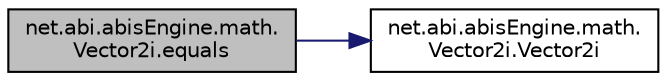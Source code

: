 digraph "net.abi.abisEngine.math.Vector2i.equals"
{
 // LATEX_PDF_SIZE
  edge [fontname="Helvetica",fontsize="10",labelfontname="Helvetica",labelfontsize="10"];
  node [fontname="Helvetica",fontsize="10",shape=record];
  rankdir="LR";
  Node1 [label="net.abi.abisEngine.math.\lVector2i.equals",height=0.2,width=0.4,color="black", fillcolor="grey75", style="filled", fontcolor="black",tooltip=" "];
  Node1 -> Node2 [color="midnightblue",fontsize="10",style="solid",fontname="Helvetica"];
  Node2 [label="net.abi.abisEngine.math.\lVector2i.Vector2i",height=0.2,width=0.4,color="black", fillcolor="white", style="filled",URL="$d9/da1/classnet_1_1abi_1_1abis_engine_1_1math_1_1_vector2i.html#a237734ad61e28abbbfa00c4d33eaa432",tooltip=" "];
}
